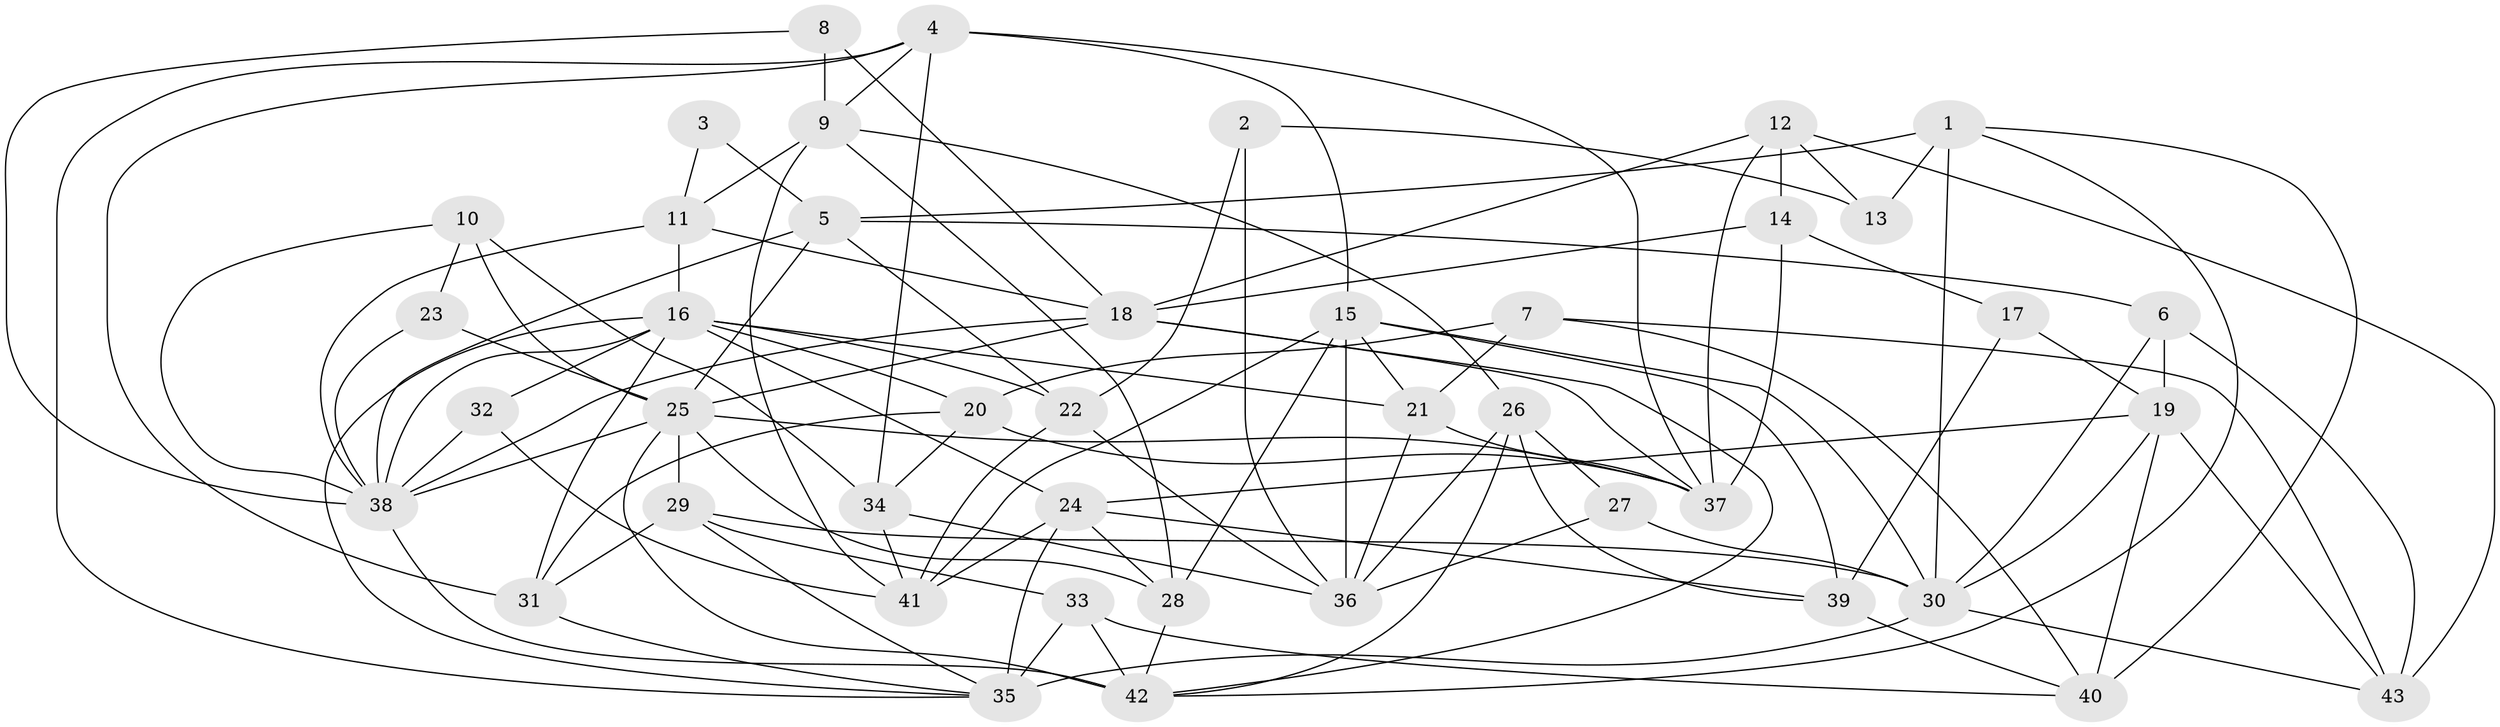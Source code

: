 // original degree distribution, {3: 0.3411764705882353, 9: 0.023529411764705882, 2: 0.07058823529411765, 5: 0.18823529411764706, 6: 0.07058823529411765, 4: 0.29411764705882354, 7: 0.011764705882352941}
// Generated by graph-tools (version 1.1) at 2025/02/03/09/25 03:02:04]
// undirected, 43 vertices, 114 edges
graph export_dot {
graph [start="1"]
  node [color=gray90,style=filled];
  1;
  2;
  3;
  4;
  5;
  6;
  7;
  8;
  9;
  10;
  11;
  12;
  13;
  14;
  15;
  16;
  17;
  18;
  19;
  20;
  21;
  22;
  23;
  24;
  25;
  26;
  27;
  28;
  29;
  30;
  31;
  32;
  33;
  34;
  35;
  36;
  37;
  38;
  39;
  40;
  41;
  42;
  43;
  1 -- 5 [weight=1.0];
  1 -- 13 [weight=1.0];
  1 -- 30 [weight=1.0];
  1 -- 40 [weight=1.0];
  1 -- 42 [weight=1.0];
  2 -- 13 [weight=1.0];
  2 -- 22 [weight=1.0];
  2 -- 36 [weight=1.0];
  3 -- 5 [weight=1.0];
  3 -- 11 [weight=1.0];
  4 -- 9 [weight=1.0];
  4 -- 15 [weight=1.0];
  4 -- 31 [weight=1.0];
  4 -- 34 [weight=1.0];
  4 -- 35 [weight=1.0];
  4 -- 37 [weight=1.0];
  5 -- 6 [weight=1.0];
  5 -- 22 [weight=1.0];
  5 -- 25 [weight=1.0];
  5 -- 38 [weight=1.0];
  6 -- 19 [weight=2.0];
  6 -- 30 [weight=1.0];
  6 -- 43 [weight=1.0];
  7 -- 20 [weight=1.0];
  7 -- 21 [weight=1.0];
  7 -- 40 [weight=1.0];
  7 -- 43 [weight=1.0];
  8 -- 9 [weight=1.0];
  8 -- 18 [weight=1.0];
  8 -- 38 [weight=1.0];
  9 -- 11 [weight=1.0];
  9 -- 26 [weight=1.0];
  9 -- 28 [weight=1.0];
  9 -- 41 [weight=1.0];
  10 -- 23 [weight=1.0];
  10 -- 25 [weight=1.0];
  10 -- 34 [weight=1.0];
  10 -- 38 [weight=1.0];
  11 -- 16 [weight=1.0];
  11 -- 18 [weight=1.0];
  11 -- 38 [weight=1.0];
  12 -- 13 [weight=1.0];
  12 -- 14 [weight=1.0];
  12 -- 18 [weight=1.0];
  12 -- 37 [weight=1.0];
  12 -- 43 [weight=1.0];
  14 -- 17 [weight=1.0];
  14 -- 18 [weight=2.0];
  14 -- 37 [weight=1.0];
  15 -- 21 [weight=1.0];
  15 -- 28 [weight=1.0];
  15 -- 30 [weight=1.0];
  15 -- 36 [weight=1.0];
  15 -- 39 [weight=1.0];
  15 -- 41 [weight=1.0];
  16 -- 20 [weight=1.0];
  16 -- 21 [weight=1.0];
  16 -- 22 [weight=2.0];
  16 -- 24 [weight=1.0];
  16 -- 31 [weight=1.0];
  16 -- 32 [weight=3.0];
  16 -- 35 [weight=1.0];
  16 -- 38 [weight=1.0];
  17 -- 19 [weight=1.0];
  17 -- 39 [weight=1.0];
  18 -- 25 [weight=1.0];
  18 -- 37 [weight=1.0];
  18 -- 38 [weight=1.0];
  18 -- 42 [weight=1.0];
  19 -- 24 [weight=1.0];
  19 -- 30 [weight=1.0];
  19 -- 40 [weight=1.0];
  19 -- 43 [weight=1.0];
  20 -- 31 [weight=1.0];
  20 -- 34 [weight=1.0];
  20 -- 37 [weight=1.0];
  21 -- 36 [weight=1.0];
  21 -- 37 [weight=1.0];
  22 -- 36 [weight=1.0];
  22 -- 41 [weight=1.0];
  23 -- 25 [weight=1.0];
  23 -- 38 [weight=1.0];
  24 -- 28 [weight=2.0];
  24 -- 35 [weight=1.0];
  24 -- 39 [weight=1.0];
  24 -- 41 [weight=1.0];
  25 -- 28 [weight=1.0];
  25 -- 29 [weight=2.0];
  25 -- 37 [weight=1.0];
  25 -- 38 [weight=1.0];
  25 -- 42 [weight=1.0];
  26 -- 27 [weight=1.0];
  26 -- 36 [weight=1.0];
  26 -- 39 [weight=1.0];
  26 -- 42 [weight=1.0];
  27 -- 30 [weight=2.0];
  27 -- 36 [weight=1.0];
  28 -- 42 [weight=1.0];
  29 -- 30 [weight=1.0];
  29 -- 31 [weight=1.0];
  29 -- 33 [weight=1.0];
  29 -- 35 [weight=1.0];
  30 -- 35 [weight=3.0];
  30 -- 43 [weight=1.0];
  31 -- 35 [weight=1.0];
  32 -- 38 [weight=1.0];
  32 -- 41 [weight=1.0];
  33 -- 35 [weight=1.0];
  33 -- 40 [weight=1.0];
  33 -- 42 [weight=2.0];
  34 -- 36 [weight=1.0];
  34 -- 41 [weight=1.0];
  38 -- 42 [weight=1.0];
  39 -- 40 [weight=1.0];
}
